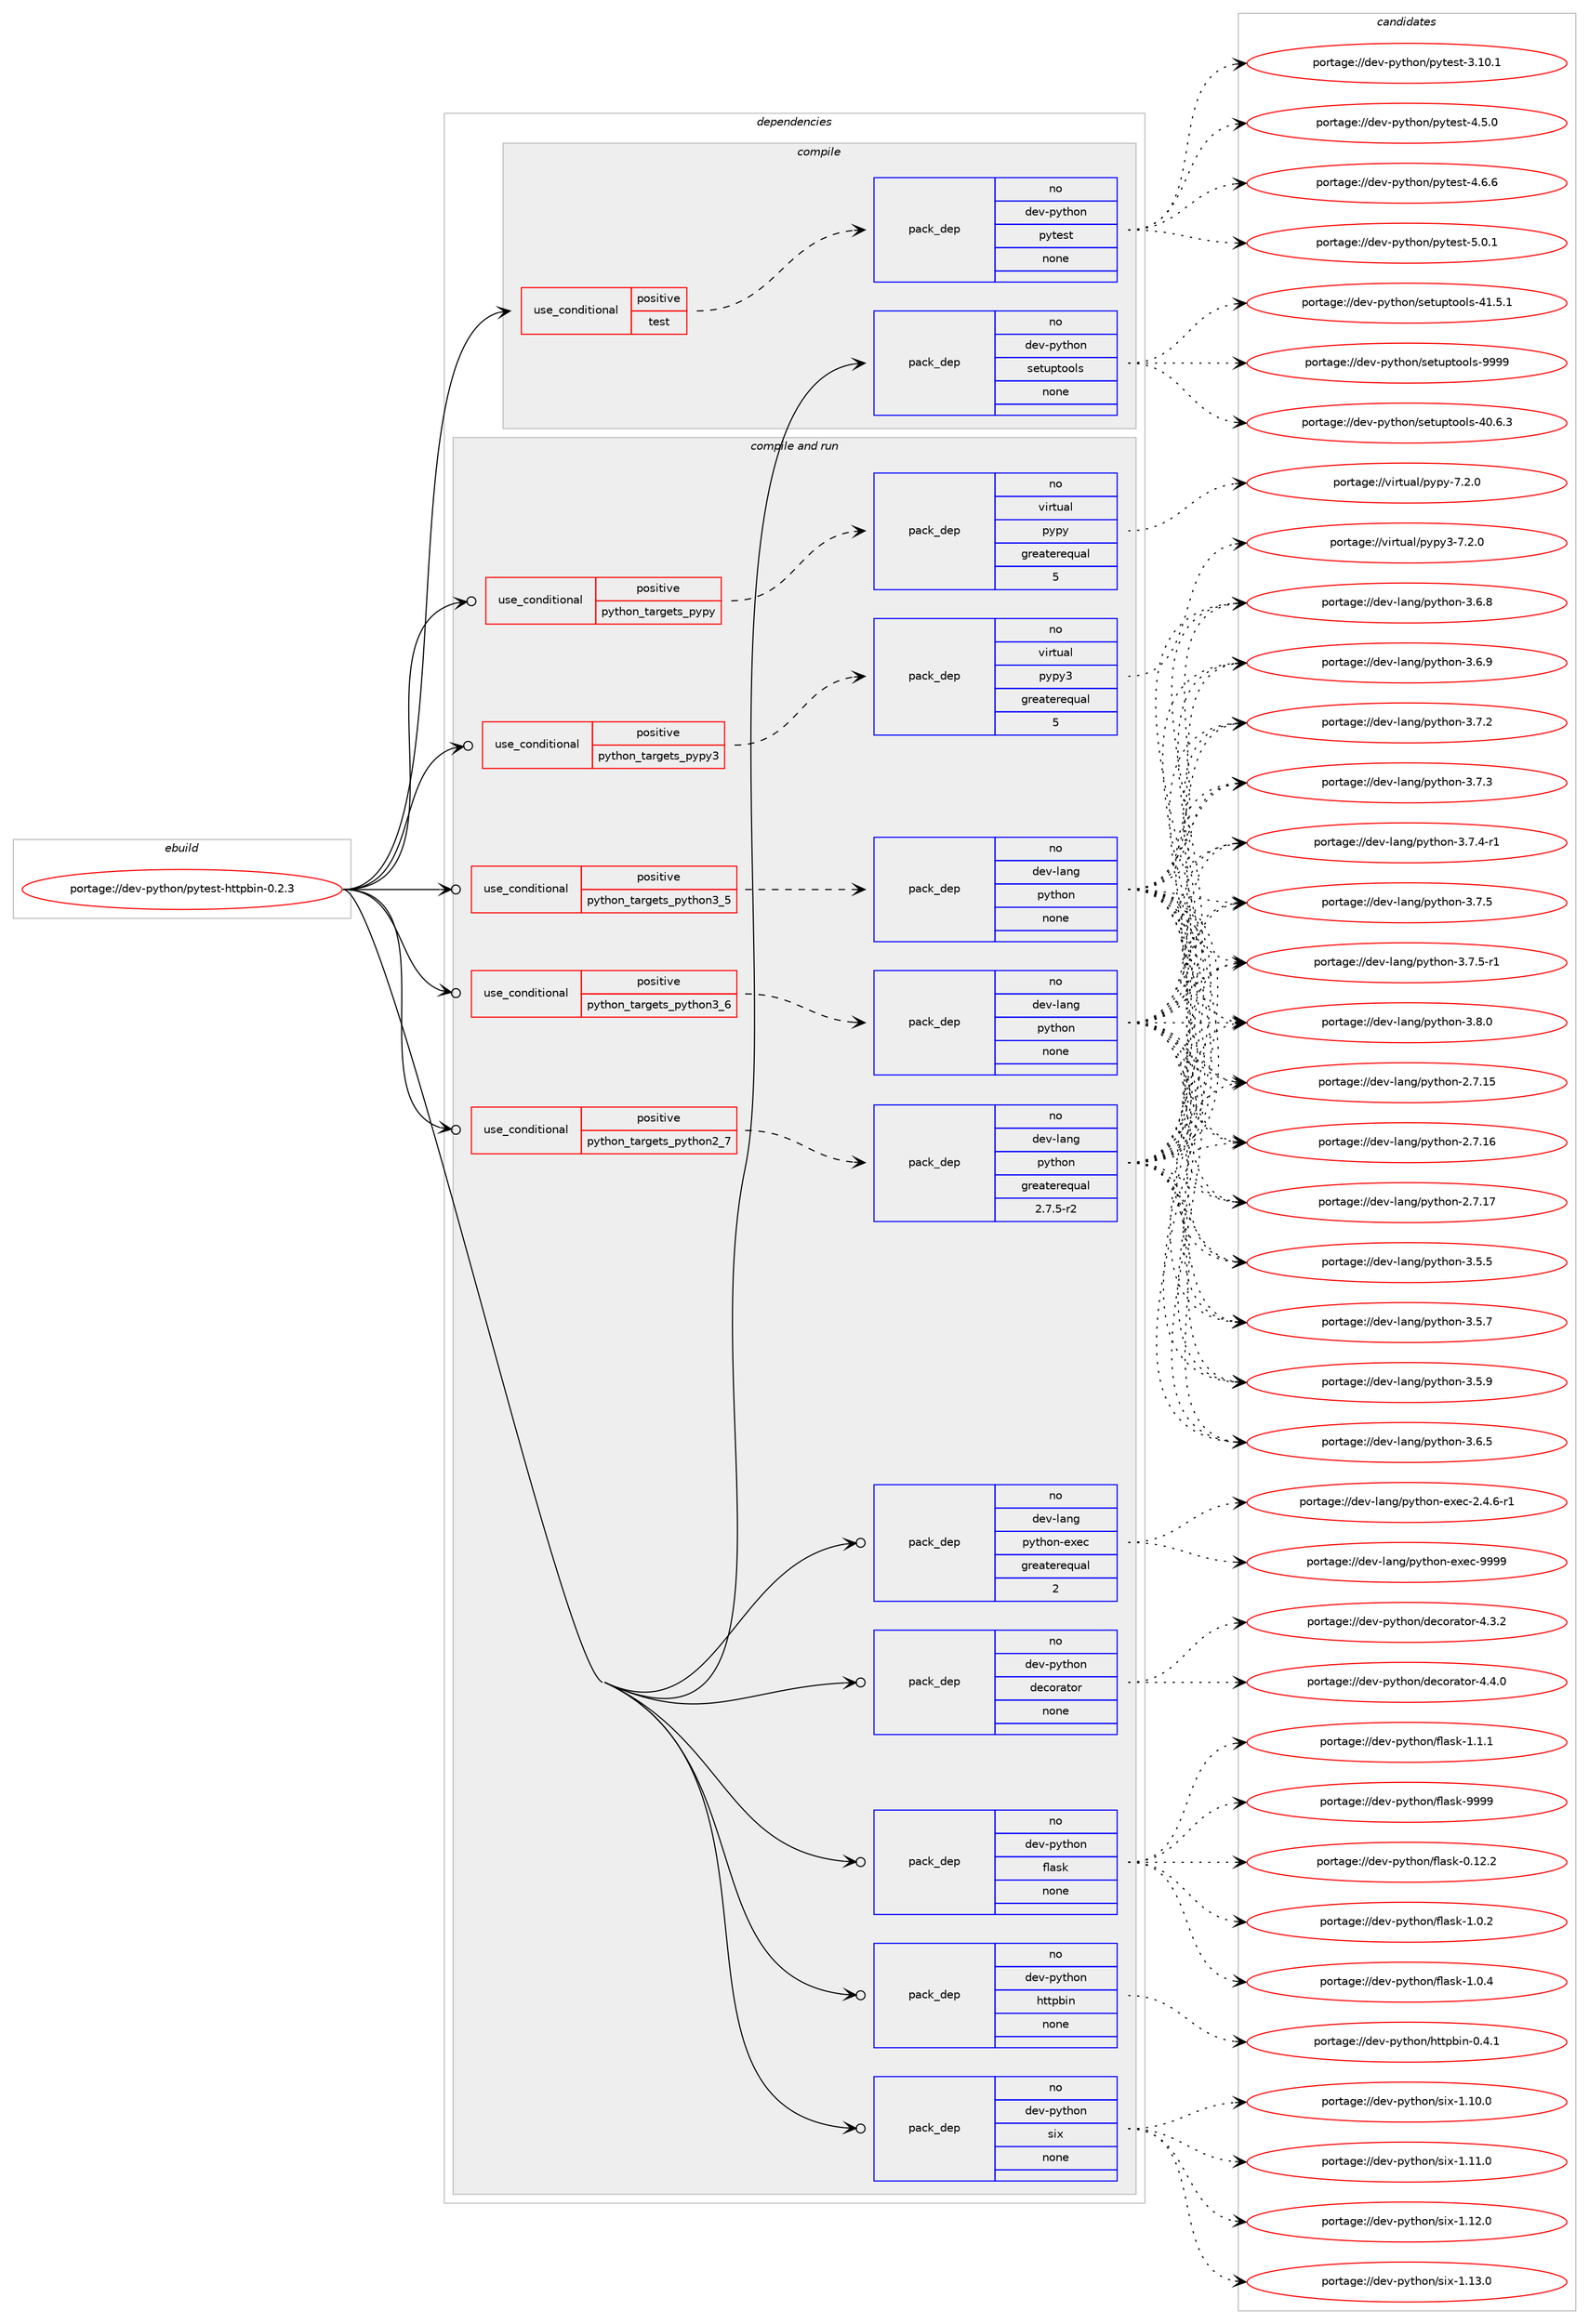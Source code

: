 digraph prolog {

# *************
# Graph options
# *************

newrank=true;
concentrate=true;
compound=true;
graph [rankdir=LR,fontname=Helvetica,fontsize=10,ranksep=1.5];#, ranksep=2.5, nodesep=0.2];
edge  [arrowhead=vee];
node  [fontname=Helvetica,fontsize=10];

# **********
# The ebuild
# **********

subgraph cluster_leftcol {
color=gray;
rank=same;
label=<<i>ebuild</i>>;
id [label="portage://dev-python/pytest-httpbin-0.2.3", color=red, width=4, href="../dev-python/pytest-httpbin-0.2.3.svg"];
}

# ****************
# The dependencies
# ****************

subgraph cluster_midcol {
color=gray;
label=<<i>dependencies</i>>;
subgraph cluster_compile {
fillcolor="#eeeeee";
style=filled;
label=<<i>compile</i>>;
subgraph cond36489 {
dependency164865 [label=<<TABLE BORDER="0" CELLBORDER="1" CELLSPACING="0" CELLPADDING="4"><TR><TD ROWSPAN="3" CELLPADDING="10">use_conditional</TD></TR><TR><TD>positive</TD></TR><TR><TD>test</TD></TR></TABLE>>, shape=none, color=red];
subgraph pack124979 {
dependency164866 [label=<<TABLE BORDER="0" CELLBORDER="1" CELLSPACING="0" CELLPADDING="4" WIDTH="220"><TR><TD ROWSPAN="6" CELLPADDING="30">pack_dep</TD></TR><TR><TD WIDTH="110">no</TD></TR><TR><TD>dev-python</TD></TR><TR><TD>pytest</TD></TR><TR><TD>none</TD></TR><TR><TD></TD></TR></TABLE>>, shape=none, color=blue];
}
dependency164865:e -> dependency164866:w [weight=20,style="dashed",arrowhead="vee"];
}
id:e -> dependency164865:w [weight=20,style="solid",arrowhead="vee"];
subgraph pack124980 {
dependency164867 [label=<<TABLE BORDER="0" CELLBORDER="1" CELLSPACING="0" CELLPADDING="4" WIDTH="220"><TR><TD ROWSPAN="6" CELLPADDING="30">pack_dep</TD></TR><TR><TD WIDTH="110">no</TD></TR><TR><TD>dev-python</TD></TR><TR><TD>setuptools</TD></TR><TR><TD>none</TD></TR><TR><TD></TD></TR></TABLE>>, shape=none, color=blue];
}
id:e -> dependency164867:w [weight=20,style="solid",arrowhead="vee"];
}
subgraph cluster_compileandrun {
fillcolor="#eeeeee";
style=filled;
label=<<i>compile and run</i>>;
subgraph cond36490 {
dependency164868 [label=<<TABLE BORDER="0" CELLBORDER="1" CELLSPACING="0" CELLPADDING="4"><TR><TD ROWSPAN="3" CELLPADDING="10">use_conditional</TD></TR><TR><TD>positive</TD></TR><TR><TD>python_targets_pypy</TD></TR></TABLE>>, shape=none, color=red];
subgraph pack124981 {
dependency164869 [label=<<TABLE BORDER="0" CELLBORDER="1" CELLSPACING="0" CELLPADDING="4" WIDTH="220"><TR><TD ROWSPAN="6" CELLPADDING="30">pack_dep</TD></TR><TR><TD WIDTH="110">no</TD></TR><TR><TD>virtual</TD></TR><TR><TD>pypy</TD></TR><TR><TD>greaterequal</TD></TR><TR><TD>5</TD></TR></TABLE>>, shape=none, color=blue];
}
dependency164868:e -> dependency164869:w [weight=20,style="dashed",arrowhead="vee"];
}
id:e -> dependency164868:w [weight=20,style="solid",arrowhead="odotvee"];
subgraph cond36491 {
dependency164870 [label=<<TABLE BORDER="0" CELLBORDER="1" CELLSPACING="0" CELLPADDING="4"><TR><TD ROWSPAN="3" CELLPADDING="10">use_conditional</TD></TR><TR><TD>positive</TD></TR><TR><TD>python_targets_pypy3</TD></TR></TABLE>>, shape=none, color=red];
subgraph pack124982 {
dependency164871 [label=<<TABLE BORDER="0" CELLBORDER="1" CELLSPACING="0" CELLPADDING="4" WIDTH="220"><TR><TD ROWSPAN="6" CELLPADDING="30">pack_dep</TD></TR><TR><TD WIDTH="110">no</TD></TR><TR><TD>virtual</TD></TR><TR><TD>pypy3</TD></TR><TR><TD>greaterequal</TD></TR><TR><TD>5</TD></TR></TABLE>>, shape=none, color=blue];
}
dependency164870:e -> dependency164871:w [weight=20,style="dashed",arrowhead="vee"];
}
id:e -> dependency164870:w [weight=20,style="solid",arrowhead="odotvee"];
subgraph cond36492 {
dependency164872 [label=<<TABLE BORDER="0" CELLBORDER="1" CELLSPACING="0" CELLPADDING="4"><TR><TD ROWSPAN="3" CELLPADDING="10">use_conditional</TD></TR><TR><TD>positive</TD></TR><TR><TD>python_targets_python2_7</TD></TR></TABLE>>, shape=none, color=red];
subgraph pack124983 {
dependency164873 [label=<<TABLE BORDER="0" CELLBORDER="1" CELLSPACING="0" CELLPADDING="4" WIDTH="220"><TR><TD ROWSPAN="6" CELLPADDING="30">pack_dep</TD></TR><TR><TD WIDTH="110">no</TD></TR><TR><TD>dev-lang</TD></TR><TR><TD>python</TD></TR><TR><TD>greaterequal</TD></TR><TR><TD>2.7.5-r2</TD></TR></TABLE>>, shape=none, color=blue];
}
dependency164872:e -> dependency164873:w [weight=20,style="dashed",arrowhead="vee"];
}
id:e -> dependency164872:w [weight=20,style="solid",arrowhead="odotvee"];
subgraph cond36493 {
dependency164874 [label=<<TABLE BORDER="0" CELLBORDER="1" CELLSPACING="0" CELLPADDING="4"><TR><TD ROWSPAN="3" CELLPADDING="10">use_conditional</TD></TR><TR><TD>positive</TD></TR><TR><TD>python_targets_python3_5</TD></TR></TABLE>>, shape=none, color=red];
subgraph pack124984 {
dependency164875 [label=<<TABLE BORDER="0" CELLBORDER="1" CELLSPACING="0" CELLPADDING="4" WIDTH="220"><TR><TD ROWSPAN="6" CELLPADDING="30">pack_dep</TD></TR><TR><TD WIDTH="110">no</TD></TR><TR><TD>dev-lang</TD></TR><TR><TD>python</TD></TR><TR><TD>none</TD></TR><TR><TD></TD></TR></TABLE>>, shape=none, color=blue];
}
dependency164874:e -> dependency164875:w [weight=20,style="dashed",arrowhead="vee"];
}
id:e -> dependency164874:w [weight=20,style="solid",arrowhead="odotvee"];
subgraph cond36494 {
dependency164876 [label=<<TABLE BORDER="0" CELLBORDER="1" CELLSPACING="0" CELLPADDING="4"><TR><TD ROWSPAN="3" CELLPADDING="10">use_conditional</TD></TR><TR><TD>positive</TD></TR><TR><TD>python_targets_python3_6</TD></TR></TABLE>>, shape=none, color=red];
subgraph pack124985 {
dependency164877 [label=<<TABLE BORDER="0" CELLBORDER="1" CELLSPACING="0" CELLPADDING="4" WIDTH="220"><TR><TD ROWSPAN="6" CELLPADDING="30">pack_dep</TD></TR><TR><TD WIDTH="110">no</TD></TR><TR><TD>dev-lang</TD></TR><TR><TD>python</TD></TR><TR><TD>none</TD></TR><TR><TD></TD></TR></TABLE>>, shape=none, color=blue];
}
dependency164876:e -> dependency164877:w [weight=20,style="dashed",arrowhead="vee"];
}
id:e -> dependency164876:w [weight=20,style="solid",arrowhead="odotvee"];
subgraph pack124986 {
dependency164878 [label=<<TABLE BORDER="0" CELLBORDER="1" CELLSPACING="0" CELLPADDING="4" WIDTH="220"><TR><TD ROWSPAN="6" CELLPADDING="30">pack_dep</TD></TR><TR><TD WIDTH="110">no</TD></TR><TR><TD>dev-lang</TD></TR><TR><TD>python-exec</TD></TR><TR><TD>greaterequal</TD></TR><TR><TD>2</TD></TR></TABLE>>, shape=none, color=blue];
}
id:e -> dependency164878:w [weight=20,style="solid",arrowhead="odotvee"];
subgraph pack124987 {
dependency164879 [label=<<TABLE BORDER="0" CELLBORDER="1" CELLSPACING="0" CELLPADDING="4" WIDTH="220"><TR><TD ROWSPAN="6" CELLPADDING="30">pack_dep</TD></TR><TR><TD WIDTH="110">no</TD></TR><TR><TD>dev-python</TD></TR><TR><TD>decorator</TD></TR><TR><TD>none</TD></TR><TR><TD></TD></TR></TABLE>>, shape=none, color=blue];
}
id:e -> dependency164879:w [weight=20,style="solid",arrowhead="odotvee"];
subgraph pack124988 {
dependency164880 [label=<<TABLE BORDER="0" CELLBORDER="1" CELLSPACING="0" CELLPADDING="4" WIDTH="220"><TR><TD ROWSPAN="6" CELLPADDING="30">pack_dep</TD></TR><TR><TD WIDTH="110">no</TD></TR><TR><TD>dev-python</TD></TR><TR><TD>flask</TD></TR><TR><TD>none</TD></TR><TR><TD></TD></TR></TABLE>>, shape=none, color=blue];
}
id:e -> dependency164880:w [weight=20,style="solid",arrowhead="odotvee"];
subgraph pack124989 {
dependency164881 [label=<<TABLE BORDER="0" CELLBORDER="1" CELLSPACING="0" CELLPADDING="4" WIDTH="220"><TR><TD ROWSPAN="6" CELLPADDING="30">pack_dep</TD></TR><TR><TD WIDTH="110">no</TD></TR><TR><TD>dev-python</TD></TR><TR><TD>httpbin</TD></TR><TR><TD>none</TD></TR><TR><TD></TD></TR></TABLE>>, shape=none, color=blue];
}
id:e -> dependency164881:w [weight=20,style="solid",arrowhead="odotvee"];
subgraph pack124990 {
dependency164882 [label=<<TABLE BORDER="0" CELLBORDER="1" CELLSPACING="0" CELLPADDING="4" WIDTH="220"><TR><TD ROWSPAN="6" CELLPADDING="30">pack_dep</TD></TR><TR><TD WIDTH="110">no</TD></TR><TR><TD>dev-python</TD></TR><TR><TD>six</TD></TR><TR><TD>none</TD></TR><TR><TD></TD></TR></TABLE>>, shape=none, color=blue];
}
id:e -> dependency164882:w [weight=20,style="solid",arrowhead="odotvee"];
}
subgraph cluster_run {
fillcolor="#eeeeee";
style=filled;
label=<<i>run</i>>;
}
}

# **************
# The candidates
# **************

subgraph cluster_choices {
rank=same;
color=gray;
label=<<i>candidates</i>>;

subgraph choice124979 {
color=black;
nodesep=1;
choiceportage100101118451121211161041111104711212111610111511645514649484649 [label="portage://dev-python/pytest-3.10.1", color=red, width=4,href="../dev-python/pytest-3.10.1.svg"];
choiceportage1001011184511212111610411111047112121116101115116455246534648 [label="portage://dev-python/pytest-4.5.0", color=red, width=4,href="../dev-python/pytest-4.5.0.svg"];
choiceportage1001011184511212111610411111047112121116101115116455246544654 [label="portage://dev-python/pytest-4.6.6", color=red, width=4,href="../dev-python/pytest-4.6.6.svg"];
choiceportage1001011184511212111610411111047112121116101115116455346484649 [label="portage://dev-python/pytest-5.0.1", color=red, width=4,href="../dev-python/pytest-5.0.1.svg"];
dependency164866:e -> choiceportage100101118451121211161041111104711212111610111511645514649484649:w [style=dotted,weight="100"];
dependency164866:e -> choiceportage1001011184511212111610411111047112121116101115116455246534648:w [style=dotted,weight="100"];
dependency164866:e -> choiceportage1001011184511212111610411111047112121116101115116455246544654:w [style=dotted,weight="100"];
dependency164866:e -> choiceportage1001011184511212111610411111047112121116101115116455346484649:w [style=dotted,weight="100"];
}
subgraph choice124980 {
color=black;
nodesep=1;
choiceportage100101118451121211161041111104711510111611711211611111110811545524846544651 [label="portage://dev-python/setuptools-40.6.3", color=red, width=4,href="../dev-python/setuptools-40.6.3.svg"];
choiceportage100101118451121211161041111104711510111611711211611111110811545524946534649 [label="portage://dev-python/setuptools-41.5.1", color=red, width=4,href="../dev-python/setuptools-41.5.1.svg"];
choiceportage10010111845112121116104111110471151011161171121161111111081154557575757 [label="portage://dev-python/setuptools-9999", color=red, width=4,href="../dev-python/setuptools-9999.svg"];
dependency164867:e -> choiceportage100101118451121211161041111104711510111611711211611111110811545524846544651:w [style=dotted,weight="100"];
dependency164867:e -> choiceportage100101118451121211161041111104711510111611711211611111110811545524946534649:w [style=dotted,weight="100"];
dependency164867:e -> choiceportage10010111845112121116104111110471151011161171121161111111081154557575757:w [style=dotted,weight="100"];
}
subgraph choice124981 {
color=black;
nodesep=1;
choiceportage1181051141161179710847112121112121455546504648 [label="portage://virtual/pypy-7.2.0", color=red, width=4,href="../virtual/pypy-7.2.0.svg"];
dependency164869:e -> choiceportage1181051141161179710847112121112121455546504648:w [style=dotted,weight="100"];
}
subgraph choice124982 {
color=black;
nodesep=1;
choiceportage118105114116117971084711212111212151455546504648 [label="portage://virtual/pypy3-7.2.0", color=red, width=4,href="../virtual/pypy3-7.2.0.svg"];
dependency164871:e -> choiceportage118105114116117971084711212111212151455546504648:w [style=dotted,weight="100"];
}
subgraph choice124983 {
color=black;
nodesep=1;
choiceportage10010111845108971101034711212111610411111045504655464953 [label="portage://dev-lang/python-2.7.15", color=red, width=4,href="../dev-lang/python-2.7.15.svg"];
choiceportage10010111845108971101034711212111610411111045504655464954 [label="portage://dev-lang/python-2.7.16", color=red, width=4,href="../dev-lang/python-2.7.16.svg"];
choiceportage10010111845108971101034711212111610411111045504655464955 [label="portage://dev-lang/python-2.7.17", color=red, width=4,href="../dev-lang/python-2.7.17.svg"];
choiceportage100101118451089711010347112121116104111110455146534653 [label="portage://dev-lang/python-3.5.5", color=red, width=4,href="../dev-lang/python-3.5.5.svg"];
choiceportage100101118451089711010347112121116104111110455146534655 [label="portage://dev-lang/python-3.5.7", color=red, width=4,href="../dev-lang/python-3.5.7.svg"];
choiceportage100101118451089711010347112121116104111110455146534657 [label="portage://dev-lang/python-3.5.9", color=red, width=4,href="../dev-lang/python-3.5.9.svg"];
choiceportage100101118451089711010347112121116104111110455146544653 [label="portage://dev-lang/python-3.6.5", color=red, width=4,href="../dev-lang/python-3.6.5.svg"];
choiceportage100101118451089711010347112121116104111110455146544656 [label="portage://dev-lang/python-3.6.8", color=red, width=4,href="../dev-lang/python-3.6.8.svg"];
choiceportage100101118451089711010347112121116104111110455146544657 [label="portage://dev-lang/python-3.6.9", color=red, width=4,href="../dev-lang/python-3.6.9.svg"];
choiceportage100101118451089711010347112121116104111110455146554650 [label="portage://dev-lang/python-3.7.2", color=red, width=4,href="../dev-lang/python-3.7.2.svg"];
choiceportage100101118451089711010347112121116104111110455146554651 [label="portage://dev-lang/python-3.7.3", color=red, width=4,href="../dev-lang/python-3.7.3.svg"];
choiceportage1001011184510897110103471121211161041111104551465546524511449 [label="portage://dev-lang/python-3.7.4-r1", color=red, width=4,href="../dev-lang/python-3.7.4-r1.svg"];
choiceportage100101118451089711010347112121116104111110455146554653 [label="portage://dev-lang/python-3.7.5", color=red, width=4,href="../dev-lang/python-3.7.5.svg"];
choiceportage1001011184510897110103471121211161041111104551465546534511449 [label="portage://dev-lang/python-3.7.5-r1", color=red, width=4,href="../dev-lang/python-3.7.5-r1.svg"];
choiceportage100101118451089711010347112121116104111110455146564648 [label="portage://dev-lang/python-3.8.0", color=red, width=4,href="../dev-lang/python-3.8.0.svg"];
dependency164873:e -> choiceportage10010111845108971101034711212111610411111045504655464953:w [style=dotted,weight="100"];
dependency164873:e -> choiceportage10010111845108971101034711212111610411111045504655464954:w [style=dotted,weight="100"];
dependency164873:e -> choiceportage10010111845108971101034711212111610411111045504655464955:w [style=dotted,weight="100"];
dependency164873:e -> choiceportage100101118451089711010347112121116104111110455146534653:w [style=dotted,weight="100"];
dependency164873:e -> choiceportage100101118451089711010347112121116104111110455146534655:w [style=dotted,weight="100"];
dependency164873:e -> choiceportage100101118451089711010347112121116104111110455146534657:w [style=dotted,weight="100"];
dependency164873:e -> choiceportage100101118451089711010347112121116104111110455146544653:w [style=dotted,weight="100"];
dependency164873:e -> choiceportage100101118451089711010347112121116104111110455146544656:w [style=dotted,weight="100"];
dependency164873:e -> choiceportage100101118451089711010347112121116104111110455146544657:w [style=dotted,weight="100"];
dependency164873:e -> choiceportage100101118451089711010347112121116104111110455146554650:w [style=dotted,weight="100"];
dependency164873:e -> choiceportage100101118451089711010347112121116104111110455146554651:w [style=dotted,weight="100"];
dependency164873:e -> choiceportage1001011184510897110103471121211161041111104551465546524511449:w [style=dotted,weight="100"];
dependency164873:e -> choiceportage100101118451089711010347112121116104111110455146554653:w [style=dotted,weight="100"];
dependency164873:e -> choiceportage1001011184510897110103471121211161041111104551465546534511449:w [style=dotted,weight="100"];
dependency164873:e -> choiceportage100101118451089711010347112121116104111110455146564648:w [style=dotted,weight="100"];
}
subgraph choice124984 {
color=black;
nodesep=1;
choiceportage10010111845108971101034711212111610411111045504655464953 [label="portage://dev-lang/python-2.7.15", color=red, width=4,href="../dev-lang/python-2.7.15.svg"];
choiceportage10010111845108971101034711212111610411111045504655464954 [label="portage://dev-lang/python-2.7.16", color=red, width=4,href="../dev-lang/python-2.7.16.svg"];
choiceportage10010111845108971101034711212111610411111045504655464955 [label="portage://dev-lang/python-2.7.17", color=red, width=4,href="../dev-lang/python-2.7.17.svg"];
choiceportage100101118451089711010347112121116104111110455146534653 [label="portage://dev-lang/python-3.5.5", color=red, width=4,href="../dev-lang/python-3.5.5.svg"];
choiceportage100101118451089711010347112121116104111110455146534655 [label="portage://dev-lang/python-3.5.7", color=red, width=4,href="../dev-lang/python-3.5.7.svg"];
choiceportage100101118451089711010347112121116104111110455146534657 [label="portage://dev-lang/python-3.5.9", color=red, width=4,href="../dev-lang/python-3.5.9.svg"];
choiceportage100101118451089711010347112121116104111110455146544653 [label="portage://dev-lang/python-3.6.5", color=red, width=4,href="../dev-lang/python-3.6.5.svg"];
choiceportage100101118451089711010347112121116104111110455146544656 [label="portage://dev-lang/python-3.6.8", color=red, width=4,href="../dev-lang/python-3.6.8.svg"];
choiceportage100101118451089711010347112121116104111110455146544657 [label="portage://dev-lang/python-3.6.9", color=red, width=4,href="../dev-lang/python-3.6.9.svg"];
choiceportage100101118451089711010347112121116104111110455146554650 [label="portage://dev-lang/python-3.7.2", color=red, width=4,href="../dev-lang/python-3.7.2.svg"];
choiceportage100101118451089711010347112121116104111110455146554651 [label="portage://dev-lang/python-3.7.3", color=red, width=4,href="../dev-lang/python-3.7.3.svg"];
choiceportage1001011184510897110103471121211161041111104551465546524511449 [label="portage://dev-lang/python-3.7.4-r1", color=red, width=4,href="../dev-lang/python-3.7.4-r1.svg"];
choiceportage100101118451089711010347112121116104111110455146554653 [label="portage://dev-lang/python-3.7.5", color=red, width=4,href="../dev-lang/python-3.7.5.svg"];
choiceportage1001011184510897110103471121211161041111104551465546534511449 [label="portage://dev-lang/python-3.7.5-r1", color=red, width=4,href="../dev-lang/python-3.7.5-r1.svg"];
choiceportage100101118451089711010347112121116104111110455146564648 [label="portage://dev-lang/python-3.8.0", color=red, width=4,href="../dev-lang/python-3.8.0.svg"];
dependency164875:e -> choiceportage10010111845108971101034711212111610411111045504655464953:w [style=dotted,weight="100"];
dependency164875:e -> choiceportage10010111845108971101034711212111610411111045504655464954:w [style=dotted,weight="100"];
dependency164875:e -> choiceportage10010111845108971101034711212111610411111045504655464955:w [style=dotted,weight="100"];
dependency164875:e -> choiceportage100101118451089711010347112121116104111110455146534653:w [style=dotted,weight="100"];
dependency164875:e -> choiceportage100101118451089711010347112121116104111110455146534655:w [style=dotted,weight="100"];
dependency164875:e -> choiceportage100101118451089711010347112121116104111110455146534657:w [style=dotted,weight="100"];
dependency164875:e -> choiceportage100101118451089711010347112121116104111110455146544653:w [style=dotted,weight="100"];
dependency164875:e -> choiceportage100101118451089711010347112121116104111110455146544656:w [style=dotted,weight="100"];
dependency164875:e -> choiceportage100101118451089711010347112121116104111110455146544657:w [style=dotted,weight="100"];
dependency164875:e -> choiceportage100101118451089711010347112121116104111110455146554650:w [style=dotted,weight="100"];
dependency164875:e -> choiceportage100101118451089711010347112121116104111110455146554651:w [style=dotted,weight="100"];
dependency164875:e -> choiceportage1001011184510897110103471121211161041111104551465546524511449:w [style=dotted,weight="100"];
dependency164875:e -> choiceportage100101118451089711010347112121116104111110455146554653:w [style=dotted,weight="100"];
dependency164875:e -> choiceportage1001011184510897110103471121211161041111104551465546534511449:w [style=dotted,weight="100"];
dependency164875:e -> choiceportage100101118451089711010347112121116104111110455146564648:w [style=dotted,weight="100"];
}
subgraph choice124985 {
color=black;
nodesep=1;
choiceportage10010111845108971101034711212111610411111045504655464953 [label="portage://dev-lang/python-2.7.15", color=red, width=4,href="../dev-lang/python-2.7.15.svg"];
choiceportage10010111845108971101034711212111610411111045504655464954 [label="portage://dev-lang/python-2.7.16", color=red, width=4,href="../dev-lang/python-2.7.16.svg"];
choiceportage10010111845108971101034711212111610411111045504655464955 [label="portage://dev-lang/python-2.7.17", color=red, width=4,href="../dev-lang/python-2.7.17.svg"];
choiceportage100101118451089711010347112121116104111110455146534653 [label="portage://dev-lang/python-3.5.5", color=red, width=4,href="../dev-lang/python-3.5.5.svg"];
choiceportage100101118451089711010347112121116104111110455146534655 [label="portage://dev-lang/python-3.5.7", color=red, width=4,href="../dev-lang/python-3.5.7.svg"];
choiceportage100101118451089711010347112121116104111110455146534657 [label="portage://dev-lang/python-3.5.9", color=red, width=4,href="../dev-lang/python-3.5.9.svg"];
choiceportage100101118451089711010347112121116104111110455146544653 [label="portage://dev-lang/python-3.6.5", color=red, width=4,href="../dev-lang/python-3.6.5.svg"];
choiceportage100101118451089711010347112121116104111110455146544656 [label="portage://dev-lang/python-3.6.8", color=red, width=4,href="../dev-lang/python-3.6.8.svg"];
choiceportage100101118451089711010347112121116104111110455146544657 [label="portage://dev-lang/python-3.6.9", color=red, width=4,href="../dev-lang/python-3.6.9.svg"];
choiceportage100101118451089711010347112121116104111110455146554650 [label="portage://dev-lang/python-3.7.2", color=red, width=4,href="../dev-lang/python-3.7.2.svg"];
choiceportage100101118451089711010347112121116104111110455146554651 [label="portage://dev-lang/python-3.7.3", color=red, width=4,href="../dev-lang/python-3.7.3.svg"];
choiceportage1001011184510897110103471121211161041111104551465546524511449 [label="portage://dev-lang/python-3.7.4-r1", color=red, width=4,href="../dev-lang/python-3.7.4-r1.svg"];
choiceportage100101118451089711010347112121116104111110455146554653 [label="portage://dev-lang/python-3.7.5", color=red, width=4,href="../dev-lang/python-3.7.5.svg"];
choiceportage1001011184510897110103471121211161041111104551465546534511449 [label="portage://dev-lang/python-3.7.5-r1", color=red, width=4,href="../dev-lang/python-3.7.5-r1.svg"];
choiceportage100101118451089711010347112121116104111110455146564648 [label="portage://dev-lang/python-3.8.0", color=red, width=4,href="../dev-lang/python-3.8.0.svg"];
dependency164877:e -> choiceportage10010111845108971101034711212111610411111045504655464953:w [style=dotted,weight="100"];
dependency164877:e -> choiceportage10010111845108971101034711212111610411111045504655464954:w [style=dotted,weight="100"];
dependency164877:e -> choiceportage10010111845108971101034711212111610411111045504655464955:w [style=dotted,weight="100"];
dependency164877:e -> choiceportage100101118451089711010347112121116104111110455146534653:w [style=dotted,weight="100"];
dependency164877:e -> choiceportage100101118451089711010347112121116104111110455146534655:w [style=dotted,weight="100"];
dependency164877:e -> choiceportage100101118451089711010347112121116104111110455146534657:w [style=dotted,weight="100"];
dependency164877:e -> choiceportage100101118451089711010347112121116104111110455146544653:w [style=dotted,weight="100"];
dependency164877:e -> choiceportage100101118451089711010347112121116104111110455146544656:w [style=dotted,weight="100"];
dependency164877:e -> choiceportage100101118451089711010347112121116104111110455146544657:w [style=dotted,weight="100"];
dependency164877:e -> choiceportage100101118451089711010347112121116104111110455146554650:w [style=dotted,weight="100"];
dependency164877:e -> choiceportage100101118451089711010347112121116104111110455146554651:w [style=dotted,weight="100"];
dependency164877:e -> choiceportage1001011184510897110103471121211161041111104551465546524511449:w [style=dotted,weight="100"];
dependency164877:e -> choiceportage100101118451089711010347112121116104111110455146554653:w [style=dotted,weight="100"];
dependency164877:e -> choiceportage1001011184510897110103471121211161041111104551465546534511449:w [style=dotted,weight="100"];
dependency164877:e -> choiceportage100101118451089711010347112121116104111110455146564648:w [style=dotted,weight="100"];
}
subgraph choice124986 {
color=black;
nodesep=1;
choiceportage10010111845108971101034711212111610411111045101120101994550465246544511449 [label="portage://dev-lang/python-exec-2.4.6-r1", color=red, width=4,href="../dev-lang/python-exec-2.4.6-r1.svg"];
choiceportage10010111845108971101034711212111610411111045101120101994557575757 [label="portage://dev-lang/python-exec-9999", color=red, width=4,href="../dev-lang/python-exec-9999.svg"];
dependency164878:e -> choiceportage10010111845108971101034711212111610411111045101120101994550465246544511449:w [style=dotted,weight="100"];
dependency164878:e -> choiceportage10010111845108971101034711212111610411111045101120101994557575757:w [style=dotted,weight="100"];
}
subgraph choice124987 {
color=black;
nodesep=1;
choiceportage10010111845112121116104111110471001019911111497116111114455246514650 [label="portage://dev-python/decorator-4.3.2", color=red, width=4,href="../dev-python/decorator-4.3.2.svg"];
choiceportage10010111845112121116104111110471001019911111497116111114455246524648 [label="portage://dev-python/decorator-4.4.0", color=red, width=4,href="../dev-python/decorator-4.4.0.svg"];
dependency164879:e -> choiceportage10010111845112121116104111110471001019911111497116111114455246514650:w [style=dotted,weight="100"];
dependency164879:e -> choiceportage10010111845112121116104111110471001019911111497116111114455246524648:w [style=dotted,weight="100"];
}
subgraph choice124988 {
color=black;
nodesep=1;
choiceportage10010111845112121116104111110471021089711510745484649504650 [label="portage://dev-python/flask-0.12.2", color=red, width=4,href="../dev-python/flask-0.12.2.svg"];
choiceportage100101118451121211161041111104710210897115107454946484650 [label="portage://dev-python/flask-1.0.2", color=red, width=4,href="../dev-python/flask-1.0.2.svg"];
choiceportage100101118451121211161041111104710210897115107454946484652 [label="portage://dev-python/flask-1.0.4", color=red, width=4,href="../dev-python/flask-1.0.4.svg"];
choiceportage100101118451121211161041111104710210897115107454946494649 [label="portage://dev-python/flask-1.1.1", color=red, width=4,href="../dev-python/flask-1.1.1.svg"];
choiceportage1001011184511212111610411111047102108971151074557575757 [label="portage://dev-python/flask-9999", color=red, width=4,href="../dev-python/flask-9999.svg"];
dependency164880:e -> choiceportage10010111845112121116104111110471021089711510745484649504650:w [style=dotted,weight="100"];
dependency164880:e -> choiceportage100101118451121211161041111104710210897115107454946484650:w [style=dotted,weight="100"];
dependency164880:e -> choiceportage100101118451121211161041111104710210897115107454946484652:w [style=dotted,weight="100"];
dependency164880:e -> choiceportage100101118451121211161041111104710210897115107454946494649:w [style=dotted,weight="100"];
dependency164880:e -> choiceportage1001011184511212111610411111047102108971151074557575757:w [style=dotted,weight="100"];
}
subgraph choice124989 {
color=black;
nodesep=1;
choiceportage100101118451121211161041111104710411611611298105110454846524649 [label="portage://dev-python/httpbin-0.4.1", color=red, width=4,href="../dev-python/httpbin-0.4.1.svg"];
dependency164881:e -> choiceportage100101118451121211161041111104710411611611298105110454846524649:w [style=dotted,weight="100"];
}
subgraph choice124990 {
color=black;
nodesep=1;
choiceportage100101118451121211161041111104711510512045494649484648 [label="portage://dev-python/six-1.10.0", color=red, width=4,href="../dev-python/six-1.10.0.svg"];
choiceportage100101118451121211161041111104711510512045494649494648 [label="portage://dev-python/six-1.11.0", color=red, width=4,href="../dev-python/six-1.11.0.svg"];
choiceportage100101118451121211161041111104711510512045494649504648 [label="portage://dev-python/six-1.12.0", color=red, width=4,href="../dev-python/six-1.12.0.svg"];
choiceportage100101118451121211161041111104711510512045494649514648 [label="portage://dev-python/six-1.13.0", color=red, width=4,href="../dev-python/six-1.13.0.svg"];
dependency164882:e -> choiceportage100101118451121211161041111104711510512045494649484648:w [style=dotted,weight="100"];
dependency164882:e -> choiceportage100101118451121211161041111104711510512045494649494648:w [style=dotted,weight="100"];
dependency164882:e -> choiceportage100101118451121211161041111104711510512045494649504648:w [style=dotted,weight="100"];
dependency164882:e -> choiceportage100101118451121211161041111104711510512045494649514648:w [style=dotted,weight="100"];
}
}

}
